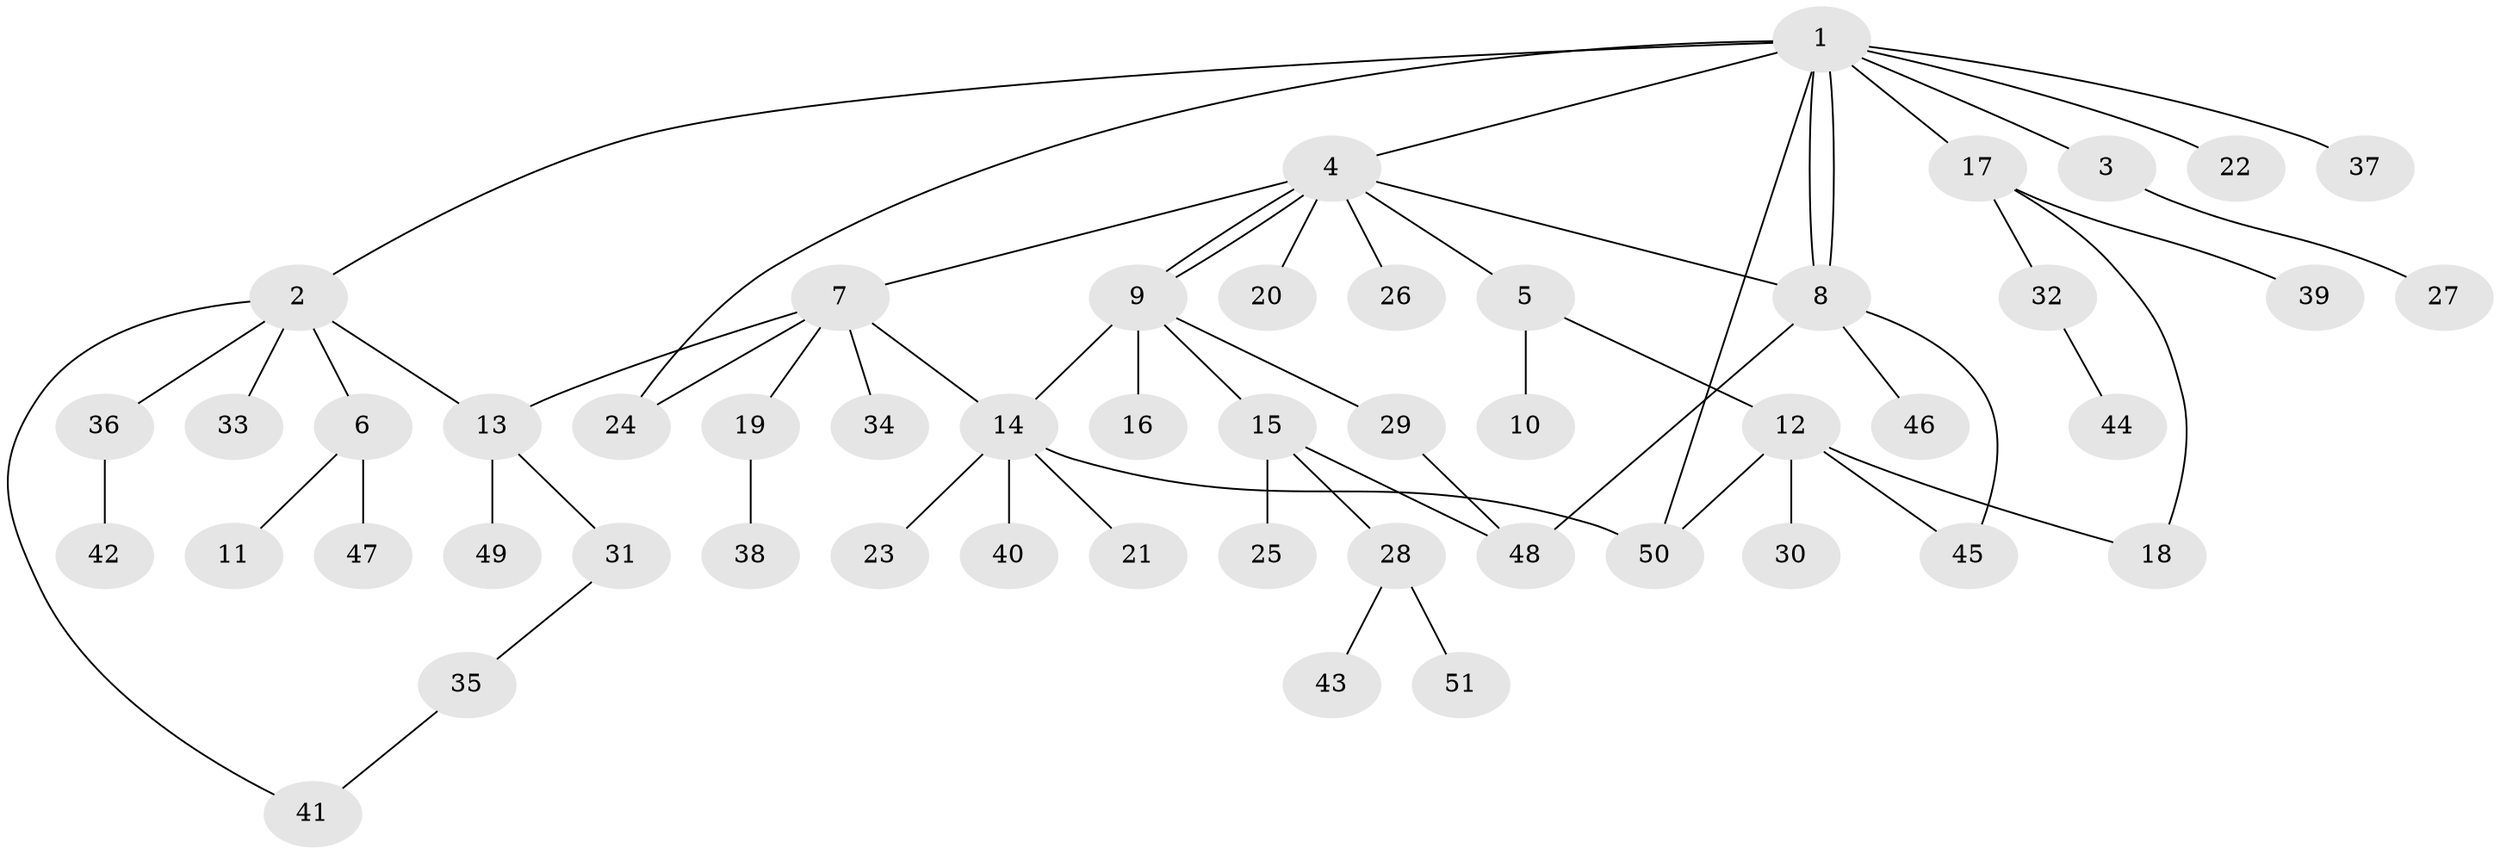 // coarse degree distribution, {12: 0.02857142857142857, 7: 0.05714285714285714, 1: 0.5714285714285714, 10: 0.02857142857142857, 2: 0.14285714285714285, 5: 0.05714285714285714, 6: 0.02857142857142857, 4: 0.02857142857142857, 3: 0.05714285714285714}
// Generated by graph-tools (version 1.1) at 2025/41/03/06/25 10:41:48]
// undirected, 51 vertices, 63 edges
graph export_dot {
graph [start="1"]
  node [color=gray90,style=filled];
  1;
  2;
  3;
  4;
  5;
  6;
  7;
  8;
  9;
  10;
  11;
  12;
  13;
  14;
  15;
  16;
  17;
  18;
  19;
  20;
  21;
  22;
  23;
  24;
  25;
  26;
  27;
  28;
  29;
  30;
  31;
  32;
  33;
  34;
  35;
  36;
  37;
  38;
  39;
  40;
  41;
  42;
  43;
  44;
  45;
  46;
  47;
  48;
  49;
  50;
  51;
  1 -- 2;
  1 -- 3;
  1 -- 4;
  1 -- 8;
  1 -- 8;
  1 -- 17;
  1 -- 22;
  1 -- 24;
  1 -- 37;
  1 -- 50;
  2 -- 6;
  2 -- 13;
  2 -- 33;
  2 -- 36;
  2 -- 41;
  3 -- 27;
  4 -- 5;
  4 -- 7;
  4 -- 8;
  4 -- 9;
  4 -- 9;
  4 -- 20;
  4 -- 26;
  5 -- 10;
  5 -- 12;
  6 -- 11;
  6 -- 47;
  7 -- 13;
  7 -- 14;
  7 -- 19;
  7 -- 24;
  7 -- 34;
  8 -- 45;
  8 -- 46;
  8 -- 48;
  9 -- 14;
  9 -- 15;
  9 -- 16;
  9 -- 29;
  12 -- 18;
  12 -- 30;
  12 -- 45;
  12 -- 50;
  13 -- 31;
  13 -- 49;
  14 -- 21;
  14 -- 23;
  14 -- 40;
  14 -- 50;
  15 -- 25;
  15 -- 28;
  15 -- 48;
  17 -- 18;
  17 -- 32;
  17 -- 39;
  19 -- 38;
  28 -- 43;
  28 -- 51;
  29 -- 48;
  31 -- 35;
  32 -- 44;
  35 -- 41;
  36 -- 42;
}
